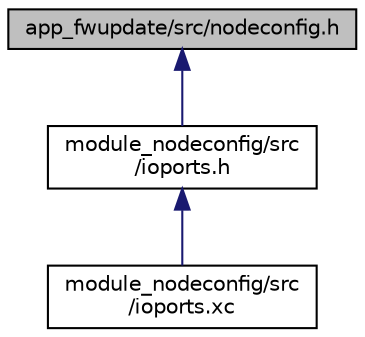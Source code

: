 digraph "app_fwupdate/src/nodeconfig.h"
{
 // INTERACTIVE_SVG=YES
  edge [fontname="Helvetica",fontsize="10",labelfontname="Helvetica",labelfontsize="10"];
  node [fontname="Helvetica",fontsize="10",shape=record];
  Node1 [label="app_fwupdate/src/nodeconfig.h",height=0.2,width=0.4,color="black", fillcolor="grey75", style="filled" fontcolor="black"];
  Node1 -> Node2 [dir="back",color="midnightblue",fontsize="10",style="solid",fontname="Helvetica"];
  Node2 [label="module_nodeconfig/src\l/ioports.h",height=0.2,width=0.4,color="black", fillcolor="white", style="filled",URL="$ioports_8h.html"];
  Node2 -> Node3 [dir="back",color="midnightblue",fontsize="10",style="solid",fontname="Helvetica"];
  Node3 [label="module_nodeconfig/src\l/ioports.xc",height=0.2,width=0.4,color="black", fillcolor="white", style="filled",URL="$ioports_8xc.html"];
}
